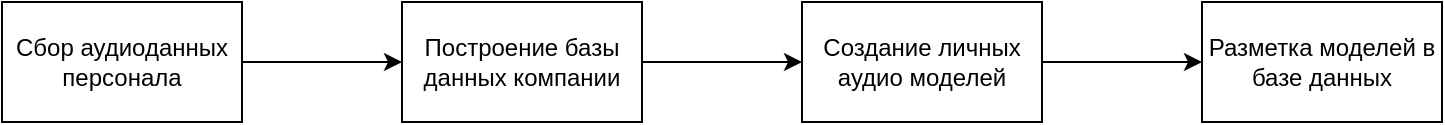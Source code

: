 <mxfile version="23.1.5" type="github">
  <diagram name="Страница — 1" id="5csNpaz6Q-iqP71phuzH">
    <mxGraphModel dx="1050" dy="522" grid="1" gridSize="10" guides="1" tooltips="1" connect="1" arrows="1" fold="1" page="1" pageScale="1" pageWidth="1600" pageHeight="900" math="0" shadow="0">
      <root>
        <mxCell id="0" />
        <mxCell id="1" parent="0" />
        <mxCell id="edTv-J4bw6mJia7JBhQN-6" style="edgeStyle=orthogonalEdgeStyle;rounded=0;orthogonalLoop=1;jettySize=auto;html=1;" edge="1" parent="1" source="edTv-J4bw6mJia7JBhQN-1" target="edTv-J4bw6mJia7JBhQN-3">
          <mxGeometry relative="1" as="geometry" />
        </mxCell>
        <mxCell id="edTv-J4bw6mJia7JBhQN-1" value="Сбор аудиоданных персонала" style="rounded=0;whiteSpace=wrap;html=1;" vertex="1" parent="1">
          <mxGeometry x="20" y="140" width="120" height="60" as="geometry" />
        </mxCell>
        <mxCell id="edTv-J4bw6mJia7JBhQN-8" style="edgeStyle=orthogonalEdgeStyle;rounded=0;orthogonalLoop=1;jettySize=auto;html=1;" edge="1" parent="1" source="edTv-J4bw6mJia7JBhQN-2" target="edTv-J4bw6mJia7JBhQN-5">
          <mxGeometry relative="1" as="geometry" />
        </mxCell>
        <mxCell id="edTv-J4bw6mJia7JBhQN-2" value="Создание личных аудио моделей" style="rounded=0;whiteSpace=wrap;html=1;" vertex="1" parent="1">
          <mxGeometry x="420" y="140" width="120" height="60" as="geometry" />
        </mxCell>
        <mxCell id="edTv-J4bw6mJia7JBhQN-7" style="edgeStyle=orthogonalEdgeStyle;rounded=0;orthogonalLoop=1;jettySize=auto;html=1;" edge="1" parent="1" source="edTv-J4bw6mJia7JBhQN-3" target="edTv-J4bw6mJia7JBhQN-2">
          <mxGeometry relative="1" as="geometry" />
        </mxCell>
        <mxCell id="edTv-J4bw6mJia7JBhQN-3" value="Построение базы данных компании" style="rounded=0;whiteSpace=wrap;html=1;" vertex="1" parent="1">
          <mxGeometry x="220" y="140" width="120" height="60" as="geometry" />
        </mxCell>
        <mxCell id="edTv-J4bw6mJia7JBhQN-5" value="Разметка моделей в базе данных" style="rounded=0;whiteSpace=wrap;html=1;" vertex="1" parent="1">
          <mxGeometry x="620" y="140" width="120" height="60" as="geometry" />
        </mxCell>
      </root>
    </mxGraphModel>
  </diagram>
</mxfile>
